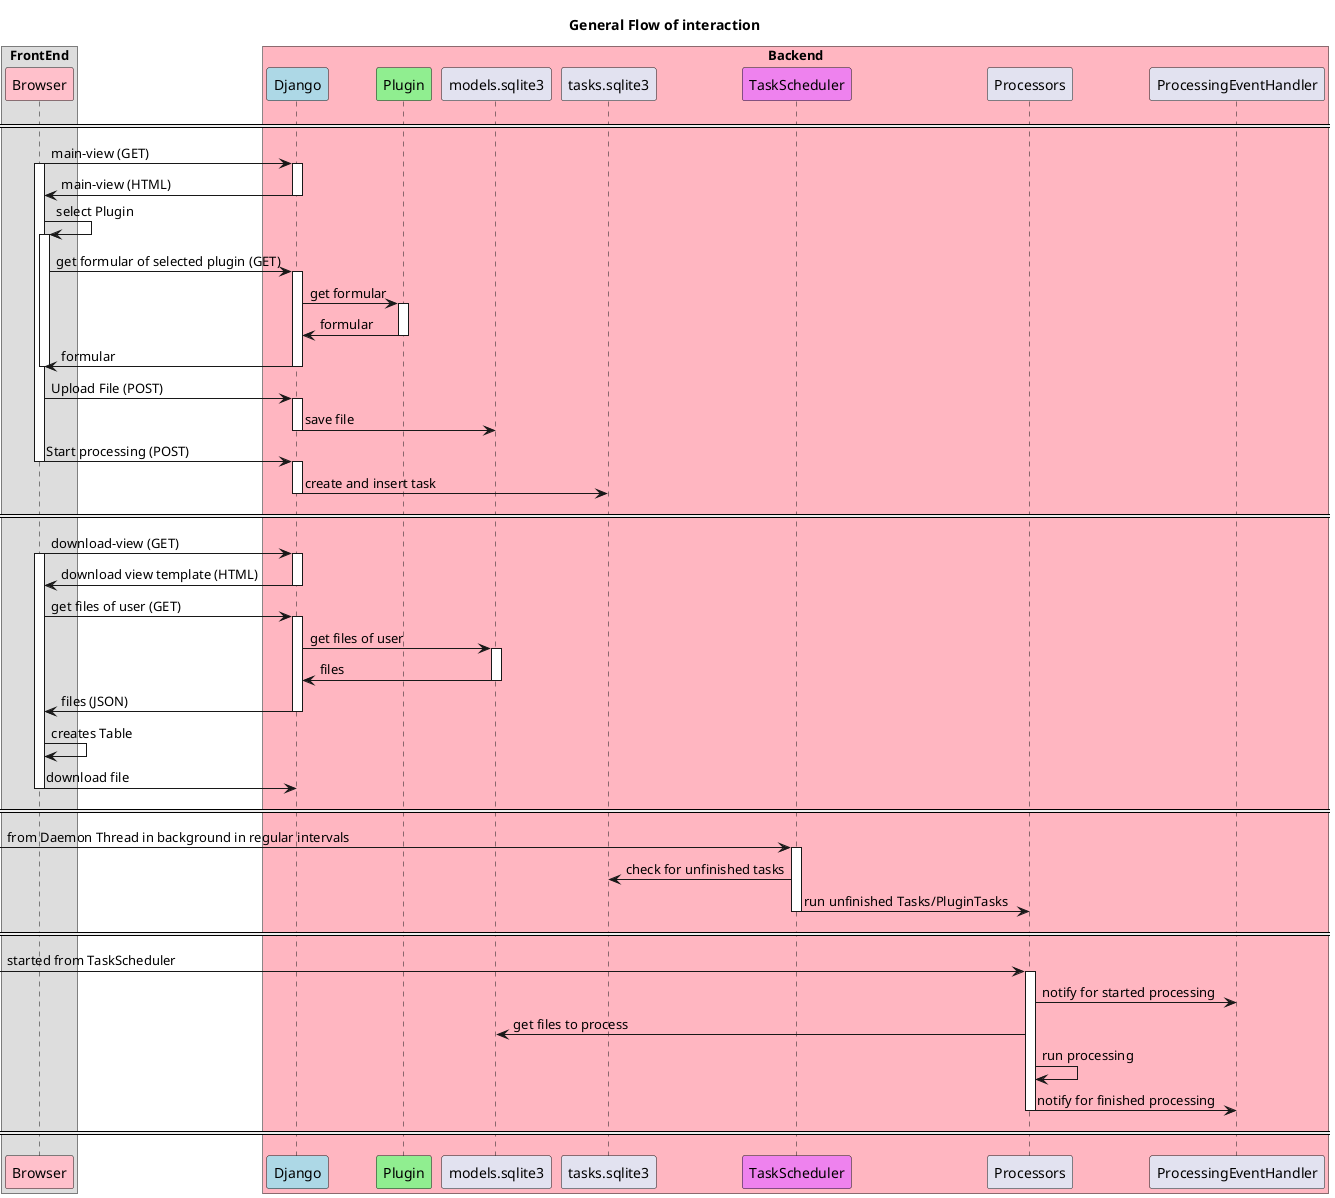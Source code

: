 @startuml
title "General Flow of interaction"

box "FrontEnd"
    participant Browser #pink
endbox

box "Backend" #lightpink
    participant Django #lightblue
    participant Plugin #lightgreen
    participant models.sqlite3
    participant tasks.sqlite3
    participant TaskScheduler #violet
    participant Processors
    participant ProcessingEventHandler
endbox
====

Browser -> Django: main-view (GET)
activate Browser
    activate Django
        Django -> Browser: main-view (HTML)
    deactivate Django
    Browser -> Browser: select Plugin
    activate Browser
        Browser -> Django: get formular of selected plugin (GET)
        activate Django
            Django -> Plugin: get formular
            activate Plugin
                Plugin -> Django: formular
            deactivate Plugin
            Django -> Browser: formular
        deactivate Django
    deactivate Browser

    Browser -> Django: Upload File (POST)
    activate Django
        Django -> models.sqlite3: save file
    deactivate Django
    Browser -> Django: Start processing (POST)
deactivate Browser
activate Django
    Django -> tasks.sqlite3: create and insert task
deactivate Django

====
Browser -> Django: download-view (GET)
activate Browser
    activate Django
        Django -> Browser: download view template (HTML)
    deactivate Django
    Browser -> Django: get files of user (GET)
    activate Django
        Django -> models.sqlite3: get files of user
        activate models.sqlite3
            models.sqlite3 -> Django: files
        deactivate models.sqlite3
        Django -> Browser: files (JSON)
    deactivate Django
    Browser -> Browser: creates Table
    Browser -> Django: download file
deactivate Browser

====

-> TaskScheduler: from Daemon Thread in background in regular intervals
activate TaskScheduler
    TaskScheduler -> tasks.sqlite3: check for unfinished tasks
    TaskScheduler -> Processors: run unfinished Tasks/PluginTasks
deactivate TaskScheduler

====
-> Processors: started from TaskScheduler
activate Processors

Processors -> ProcessingEventHandler: notify for started processing
Processors -> models.sqlite3: get files to process
Processors -> Processors: run processing
Processors -> ProcessingEventHandler: notify for finished processing

deactivate Processors

====


@enduml
